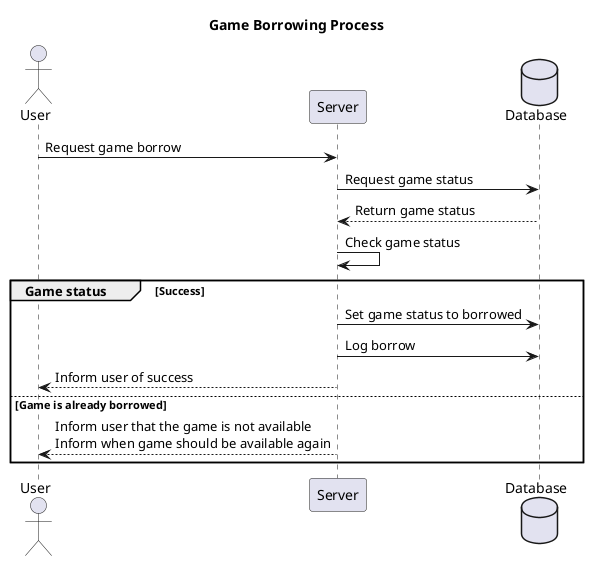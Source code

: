@startuml Sequence_diagram

title Game Borrowing Process

actor User
participant Server
database Database

User -> Server : Request game borrow

Server -> Database : Request game status
Database --> Server : Return game status
Server -> Server : Check game status

group Game status [Success]
  Server -> Database : Set game status to borrowed
  Server -> Database : Log borrow
  Server --> User : Inform user of success

else Game is already borrowed
  Server --> User : Inform user that the game is not available\nInform when game should be available again
end

@enduml
